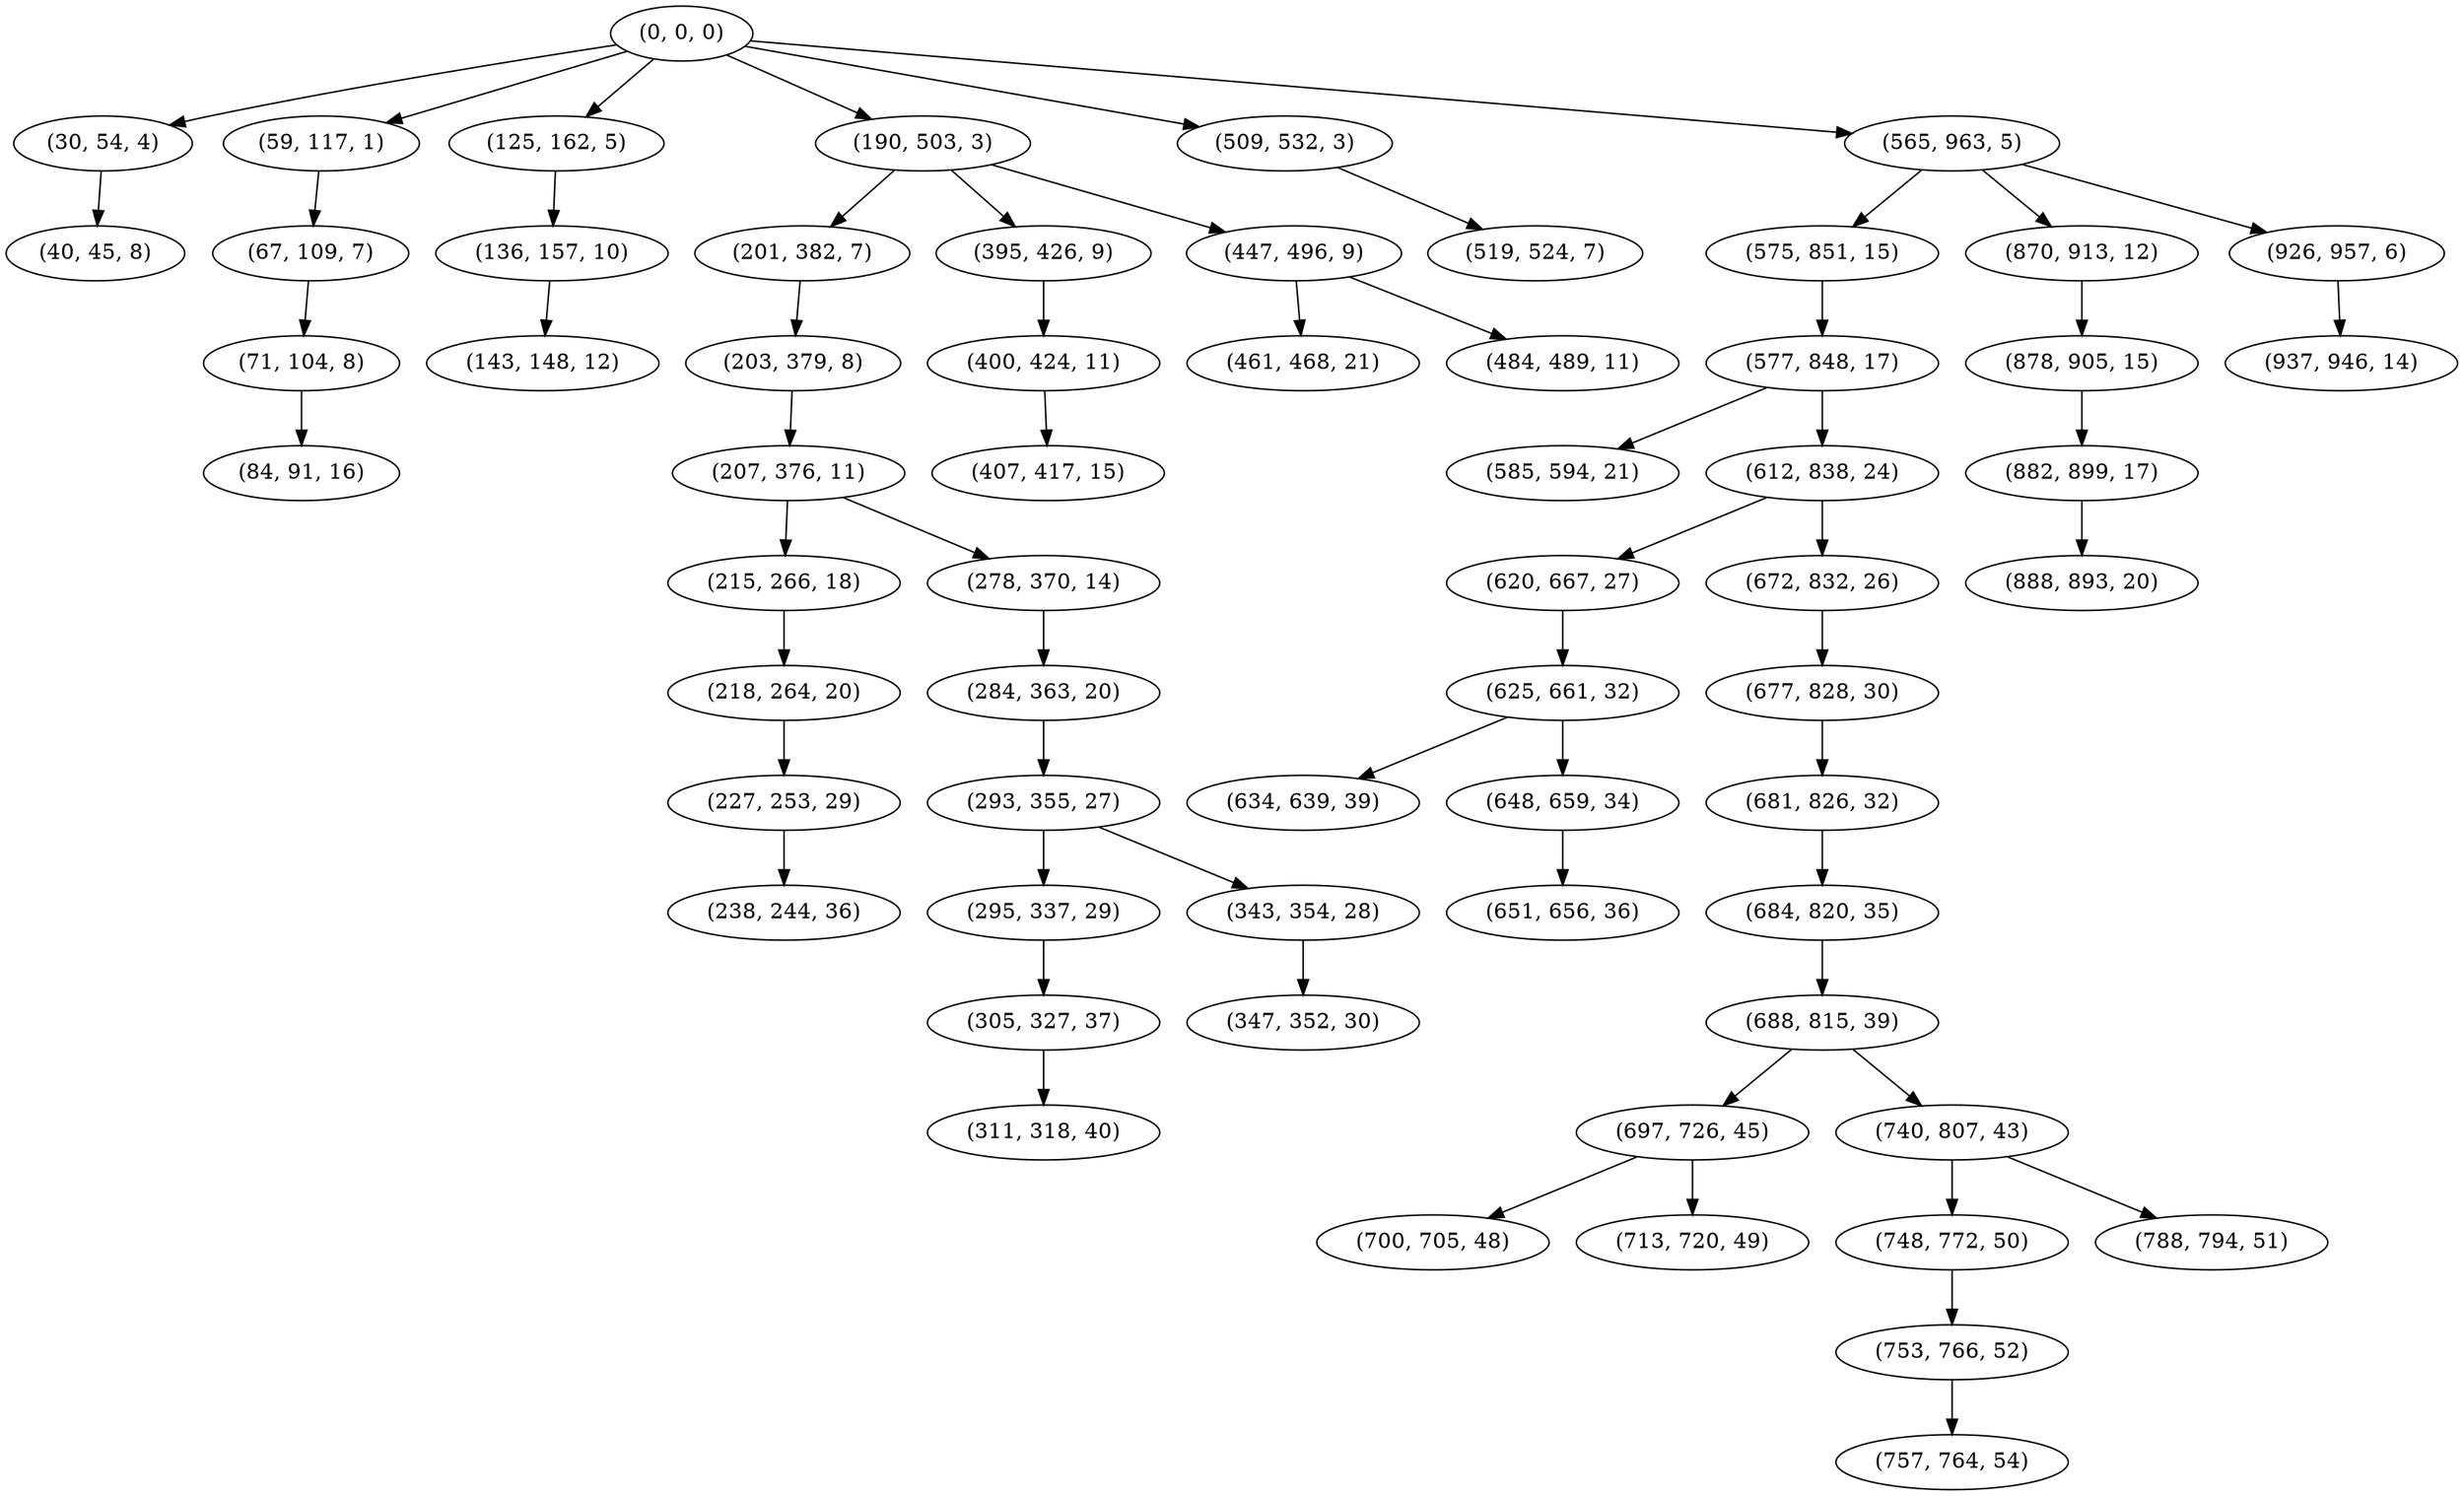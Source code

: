 digraph tree {
    "(0, 0, 0)";
    "(30, 54, 4)";
    "(40, 45, 8)";
    "(59, 117, 1)";
    "(67, 109, 7)";
    "(71, 104, 8)";
    "(84, 91, 16)";
    "(125, 162, 5)";
    "(136, 157, 10)";
    "(143, 148, 12)";
    "(190, 503, 3)";
    "(201, 382, 7)";
    "(203, 379, 8)";
    "(207, 376, 11)";
    "(215, 266, 18)";
    "(218, 264, 20)";
    "(227, 253, 29)";
    "(238, 244, 36)";
    "(278, 370, 14)";
    "(284, 363, 20)";
    "(293, 355, 27)";
    "(295, 337, 29)";
    "(305, 327, 37)";
    "(311, 318, 40)";
    "(343, 354, 28)";
    "(347, 352, 30)";
    "(395, 426, 9)";
    "(400, 424, 11)";
    "(407, 417, 15)";
    "(447, 496, 9)";
    "(461, 468, 21)";
    "(484, 489, 11)";
    "(509, 532, 3)";
    "(519, 524, 7)";
    "(565, 963, 5)";
    "(575, 851, 15)";
    "(577, 848, 17)";
    "(585, 594, 21)";
    "(612, 838, 24)";
    "(620, 667, 27)";
    "(625, 661, 32)";
    "(634, 639, 39)";
    "(648, 659, 34)";
    "(651, 656, 36)";
    "(672, 832, 26)";
    "(677, 828, 30)";
    "(681, 826, 32)";
    "(684, 820, 35)";
    "(688, 815, 39)";
    "(697, 726, 45)";
    "(700, 705, 48)";
    "(713, 720, 49)";
    "(740, 807, 43)";
    "(748, 772, 50)";
    "(753, 766, 52)";
    "(757, 764, 54)";
    "(788, 794, 51)";
    "(870, 913, 12)";
    "(878, 905, 15)";
    "(882, 899, 17)";
    "(888, 893, 20)";
    "(926, 957, 6)";
    "(937, 946, 14)";
    "(0, 0, 0)" -> "(30, 54, 4)";
    "(0, 0, 0)" -> "(59, 117, 1)";
    "(0, 0, 0)" -> "(125, 162, 5)";
    "(0, 0, 0)" -> "(190, 503, 3)";
    "(0, 0, 0)" -> "(509, 532, 3)";
    "(0, 0, 0)" -> "(565, 963, 5)";
    "(30, 54, 4)" -> "(40, 45, 8)";
    "(59, 117, 1)" -> "(67, 109, 7)";
    "(67, 109, 7)" -> "(71, 104, 8)";
    "(71, 104, 8)" -> "(84, 91, 16)";
    "(125, 162, 5)" -> "(136, 157, 10)";
    "(136, 157, 10)" -> "(143, 148, 12)";
    "(190, 503, 3)" -> "(201, 382, 7)";
    "(190, 503, 3)" -> "(395, 426, 9)";
    "(190, 503, 3)" -> "(447, 496, 9)";
    "(201, 382, 7)" -> "(203, 379, 8)";
    "(203, 379, 8)" -> "(207, 376, 11)";
    "(207, 376, 11)" -> "(215, 266, 18)";
    "(207, 376, 11)" -> "(278, 370, 14)";
    "(215, 266, 18)" -> "(218, 264, 20)";
    "(218, 264, 20)" -> "(227, 253, 29)";
    "(227, 253, 29)" -> "(238, 244, 36)";
    "(278, 370, 14)" -> "(284, 363, 20)";
    "(284, 363, 20)" -> "(293, 355, 27)";
    "(293, 355, 27)" -> "(295, 337, 29)";
    "(293, 355, 27)" -> "(343, 354, 28)";
    "(295, 337, 29)" -> "(305, 327, 37)";
    "(305, 327, 37)" -> "(311, 318, 40)";
    "(343, 354, 28)" -> "(347, 352, 30)";
    "(395, 426, 9)" -> "(400, 424, 11)";
    "(400, 424, 11)" -> "(407, 417, 15)";
    "(447, 496, 9)" -> "(461, 468, 21)";
    "(447, 496, 9)" -> "(484, 489, 11)";
    "(509, 532, 3)" -> "(519, 524, 7)";
    "(565, 963, 5)" -> "(575, 851, 15)";
    "(565, 963, 5)" -> "(870, 913, 12)";
    "(565, 963, 5)" -> "(926, 957, 6)";
    "(575, 851, 15)" -> "(577, 848, 17)";
    "(577, 848, 17)" -> "(585, 594, 21)";
    "(577, 848, 17)" -> "(612, 838, 24)";
    "(612, 838, 24)" -> "(620, 667, 27)";
    "(612, 838, 24)" -> "(672, 832, 26)";
    "(620, 667, 27)" -> "(625, 661, 32)";
    "(625, 661, 32)" -> "(634, 639, 39)";
    "(625, 661, 32)" -> "(648, 659, 34)";
    "(648, 659, 34)" -> "(651, 656, 36)";
    "(672, 832, 26)" -> "(677, 828, 30)";
    "(677, 828, 30)" -> "(681, 826, 32)";
    "(681, 826, 32)" -> "(684, 820, 35)";
    "(684, 820, 35)" -> "(688, 815, 39)";
    "(688, 815, 39)" -> "(697, 726, 45)";
    "(688, 815, 39)" -> "(740, 807, 43)";
    "(697, 726, 45)" -> "(700, 705, 48)";
    "(697, 726, 45)" -> "(713, 720, 49)";
    "(740, 807, 43)" -> "(748, 772, 50)";
    "(740, 807, 43)" -> "(788, 794, 51)";
    "(748, 772, 50)" -> "(753, 766, 52)";
    "(753, 766, 52)" -> "(757, 764, 54)";
    "(870, 913, 12)" -> "(878, 905, 15)";
    "(878, 905, 15)" -> "(882, 899, 17)";
    "(882, 899, 17)" -> "(888, 893, 20)";
    "(926, 957, 6)" -> "(937, 946, 14)";
}
